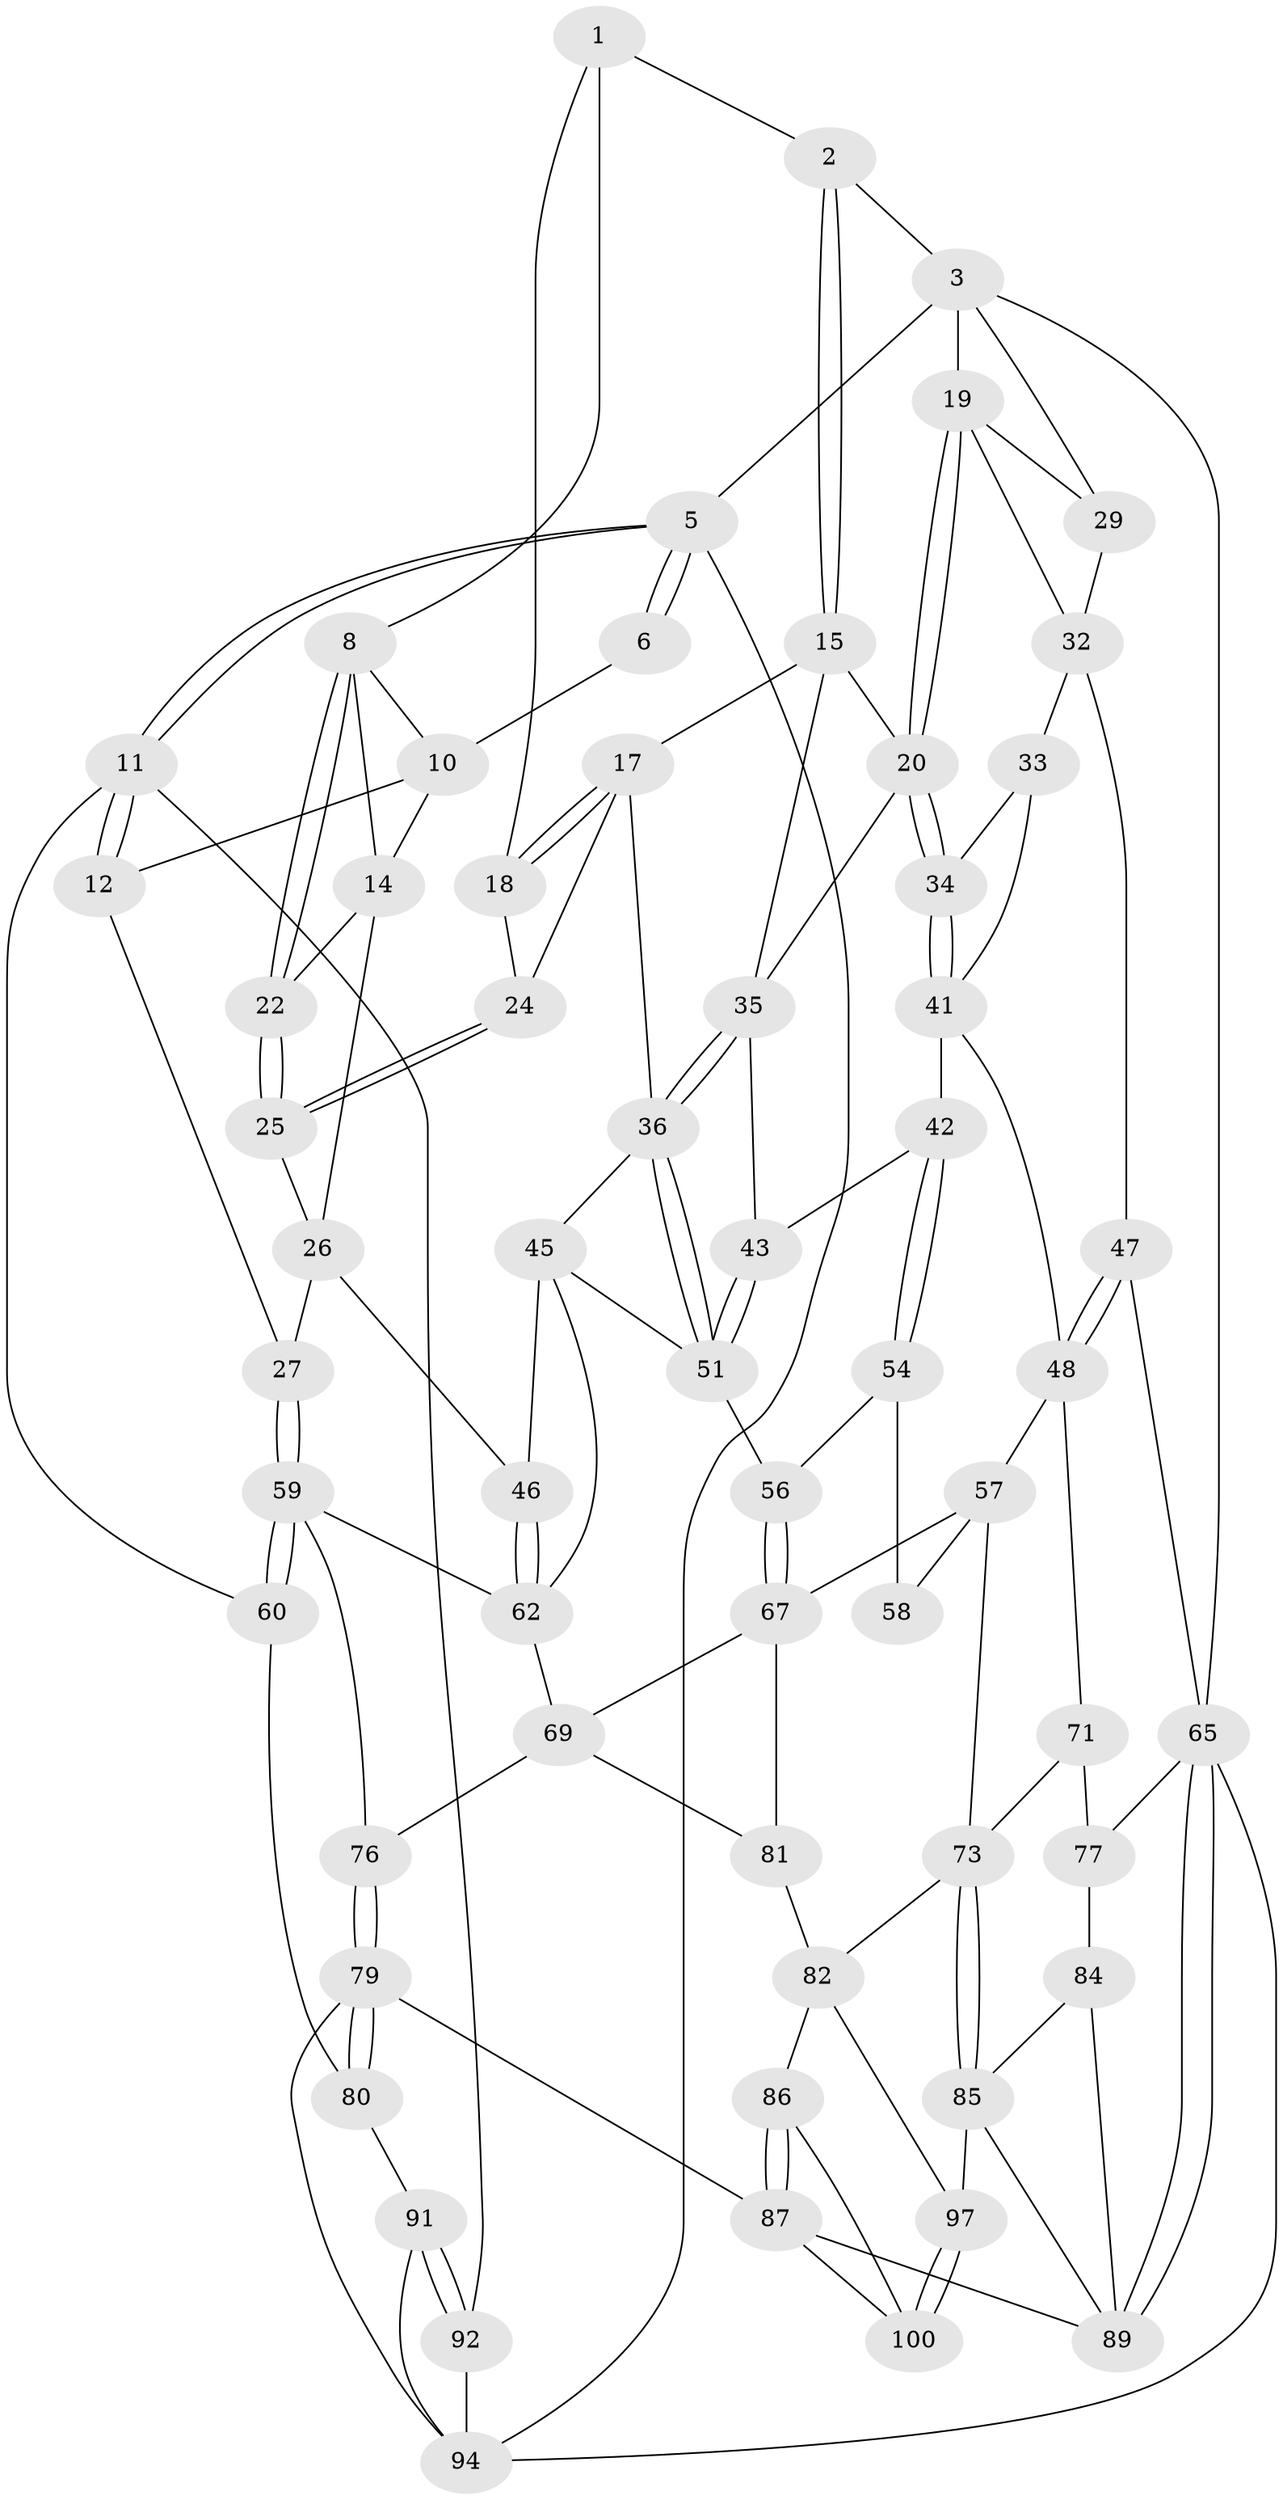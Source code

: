 // Generated by graph-tools (version 1.1) at 2025/24/03/03/25 07:24:31]
// undirected, 62 vertices, 136 edges
graph export_dot {
graph [start="1"]
  node [color=gray90,style=filled];
  1 [pos="+0.3397839735093545+0",super="+7"];
  2 [pos="+0.626424008775146+0"];
  3 [pos="+0.7576028124999602+0",super="+4"];
  5 [pos="+0+0"];
  6 [pos="+0.2470062762844656+0"];
  8 [pos="+0.3462371144240832+0.08531448654267042",super="+9"];
  10 [pos="+0.23890707470869962+0",super="+13"];
  11 [pos="+0+0.2384874675617983",super="+61"];
  12 [pos="+0.009459042329976018+0.25859933894513193"];
  14 [pos="+0.2604664644144071+0.09761549037380665",super="+23"];
  15 [pos="+0.6219842881355887+0",super="+16"];
  17 [pos="+0.4809820020633616+0.10200382774104",super="+30"];
  18 [pos="+0.44836025270028435+0.11049659488823517"];
  19 [pos="+0.882185437002946+0.11466195473268914",super="+28"];
  20 [pos="+0.7538261911400023+0.14510402156405766",super="+21"];
  22 [pos="+0.3247596678437492+0.15973990294202942"];
  24 [pos="+0.4473647500788108+0.11167720762015369",super="+31"];
  25 [pos="+0.33597147019746604+0.1973035802681444",super="+39"];
  26 [pos="+0.14460408452577808+0.3076350902595199",super="+40"];
  27 [pos="+0.07376995719924839+0.28978675046770813"];
  29 [pos="+1+0"];
  32 [pos="+0.9134002393358375+0.2260890309606321",super="+44"];
  33 [pos="+0.8522547642021328+0.24417411012572113"];
  34 [pos="+0.7657286348715147+0.21263581914464194"];
  35 [pos="+0.5217084688035963+0.24513137629072224",super="+38"];
  36 [pos="+0.5031171840183511+0.2608004016525542",super="+37"];
  41 [pos="+0.723679466017349+0.32966004749376315",super="+50"];
  42 [pos="+0.7088131300109081+0.33749876266493734"];
  43 [pos="+0.6509636880650425+0.33181627040405953"];
  45 [pos="+0.45155303149123277+0.27755835487630354",super="+53"];
  46 [pos="+0.24980707787629705+0.3682933994592055"];
  47 [pos="+1+0.43885469990123965"];
  48 [pos="+1+0.4674540790333623",super="+49"];
  51 [pos="+0.5514467160003041+0.39391225656221956",super="+52"];
  54 [pos="+0.7077257460599262+0.3726814430193042",super="+55"];
  56 [pos="+0.6259734092300879+0.5917933772895101"];
  57 [pos="+0.7867610983639288+0.5292310170579622",super="+70"];
  58 [pos="+0.7399085494665527+0.4396016212842216"];
  59 [pos="+0.0730809565609754+0.608870529719908",super="+63"];
  60 [pos="+0.03084595979037346+0.6343344155141418"];
  62 [pos="+0.2917250469584694+0.44430525323029835",super="+64"];
  65 [pos="+1+1",super="+66"];
  67 [pos="+0.6338339346727819+0.6042423626405434",super="+68"];
  69 [pos="+0.3564070283173857+0.5534859482493946",super="+75"];
  71 [pos="+0.973482657330471+0.5471736277760175",super="+72"];
  73 [pos="+0.7330860920305706+0.710979313406269",super="+74"];
  76 [pos="+0.2305146306278048+0.7101535619193867"];
  77 [pos="+0.9473891163805741+0.7607764916431682",super="+78"];
  79 [pos="+0.21144650360462997+0.8006236767383104",super="+88"];
  80 [pos="+0.1036417738488668+0.7656201894837837"];
  81 [pos="+0.44505739961587537+0.797572015344151"];
  82 [pos="+0.5638951330592173+0.880956252400629",super="+83"];
  84 [pos="+0.9378999317972175+0.7701322127843475"];
  85 [pos="+0.7793769775727737+0.7891931049375411",super="+96"];
  86 [pos="+0.36399962572865013+1"];
  87 [pos="+0.35725071675370834+1",super="+99"];
  89 [pos="+1+1",super="+90"];
  91 [pos="+0.0725806616210727+0.792159447585381",super="+95"];
  92 [pos="+0+0.8486888193968988",super="+93"];
  94 [pos="+0.3289314863076785+1",super="+98"];
  97 [pos="+0.7759120124497688+0.8973492845881681"];
  100 [pos="+0.7765471103932776+0.9022451161229162"];
  1 -- 2;
  1 -- 8;
  1 -- 18;
  2 -- 3;
  2 -- 15;
  2 -- 15;
  3 -- 19;
  3 -- 65;
  3 -- 5;
  3 -- 29;
  5 -- 6;
  5 -- 6;
  5 -- 11;
  5 -- 11;
  5 -- 94;
  6 -- 10;
  8 -- 22;
  8 -- 22;
  8 -- 10;
  8 -- 14;
  10 -- 12;
  10 -- 14;
  11 -- 12;
  11 -- 12;
  11 -- 60;
  11 -- 92;
  12 -- 27;
  14 -- 26;
  14 -- 22;
  15 -- 17;
  15 -- 35;
  15 -- 20;
  17 -- 18;
  17 -- 18;
  17 -- 24;
  17 -- 36;
  18 -- 24;
  19 -- 20;
  19 -- 20;
  19 -- 32;
  19 -- 29;
  20 -- 34;
  20 -- 34;
  20 -- 35;
  22 -- 25;
  22 -- 25;
  24 -- 25 [weight=2];
  24 -- 25;
  25 -- 26;
  26 -- 27;
  26 -- 46;
  27 -- 59;
  27 -- 59;
  29 -- 32;
  32 -- 33;
  32 -- 47;
  33 -- 34;
  33 -- 41;
  34 -- 41;
  34 -- 41;
  35 -- 36;
  35 -- 36;
  35 -- 43;
  36 -- 51;
  36 -- 51;
  36 -- 45;
  41 -- 42;
  41 -- 48;
  42 -- 43;
  42 -- 54;
  42 -- 54;
  43 -- 51;
  43 -- 51;
  45 -- 46;
  45 -- 51;
  45 -- 62;
  46 -- 62;
  46 -- 62;
  47 -- 48;
  47 -- 48;
  47 -- 65;
  48 -- 71;
  48 -- 57;
  51 -- 56;
  54 -- 58 [weight=2];
  54 -- 56;
  56 -- 67;
  56 -- 67;
  57 -- 58;
  57 -- 73;
  57 -- 67;
  59 -- 60;
  59 -- 60;
  59 -- 76;
  59 -- 62;
  60 -- 80;
  62 -- 69;
  65 -- 89;
  65 -- 89;
  65 -- 94;
  65 -- 77;
  67 -- 81;
  67 -- 69;
  69 -- 81;
  69 -- 76;
  71 -- 73;
  71 -- 77 [weight=2];
  73 -- 85;
  73 -- 85;
  73 -- 82;
  76 -- 79;
  76 -- 79;
  77 -- 84;
  79 -- 80;
  79 -- 80;
  79 -- 94;
  79 -- 87;
  80 -- 91;
  81 -- 82;
  82 -- 97;
  82 -- 86;
  84 -- 85;
  84 -- 89;
  85 -- 97;
  85 -- 89;
  86 -- 87;
  86 -- 87;
  86 -- 100;
  87 -- 89;
  87 -- 100;
  91 -- 92 [weight=2];
  91 -- 92;
  91 -- 94;
  92 -- 94;
  97 -- 100;
  97 -- 100;
}
